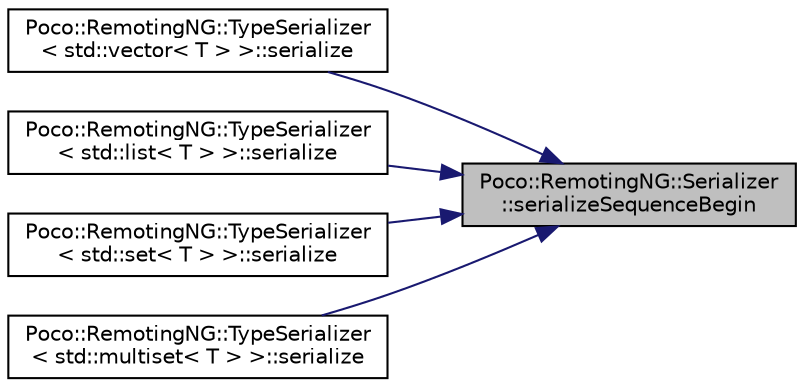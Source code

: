 digraph "Poco::RemotingNG::Serializer::serializeSequenceBegin"
{
 // LATEX_PDF_SIZE
  edge [fontname="Helvetica",fontsize="10",labelfontname="Helvetica",labelfontsize="10"];
  node [fontname="Helvetica",fontsize="10",shape=record];
  rankdir="RL";
  Node1 [label="Poco::RemotingNG::Serializer\l::serializeSequenceBegin",height=0.2,width=0.4,color="black", fillcolor="grey75", style="filled", fontcolor="black",tooltip="End serialization of a complex (structured) object."];
  Node1 -> Node2 [dir="back",color="midnightblue",fontsize="10",style="solid"];
  Node2 [label="Poco::RemotingNG::TypeSerializer\l\< std::vector\< T \> \>::serialize",height=0.2,width=0.4,color="black", fillcolor="white", style="filled",URL="$classPoco_1_1RemotingNG_1_1TypeSerializer_3_01std_1_1vector_3_01T_01_4_01_4.html#ad47d3570201175e39e361468c7f5ba13",tooltip=" "];
  Node1 -> Node3 [dir="back",color="midnightblue",fontsize="10",style="solid"];
  Node3 [label="Poco::RemotingNG::TypeSerializer\l\< std::list\< T \> \>::serialize",height=0.2,width=0.4,color="black", fillcolor="white", style="filled",URL="$classPoco_1_1RemotingNG_1_1TypeSerializer_3_01std_1_1list_3_01T_01_4_01_4.html#addf07d317e32100ed553f7c38762e907",tooltip=" "];
  Node1 -> Node4 [dir="back",color="midnightblue",fontsize="10",style="solid"];
  Node4 [label="Poco::RemotingNG::TypeSerializer\l\< std::set\< T \> \>::serialize",height=0.2,width=0.4,color="black", fillcolor="white", style="filled",URL="$classPoco_1_1RemotingNG_1_1TypeSerializer_3_01std_1_1set_3_01T_01_4_01_4.html#a8b271cde1bb096edff2611186657ebe8",tooltip=" "];
  Node1 -> Node5 [dir="back",color="midnightblue",fontsize="10",style="solid"];
  Node5 [label="Poco::RemotingNG::TypeSerializer\l\< std::multiset\< T \> \>::serialize",height=0.2,width=0.4,color="black", fillcolor="white", style="filled",URL="$classPoco_1_1RemotingNG_1_1TypeSerializer_3_01std_1_1multiset_3_01T_01_4_01_4.html#ad88350ebc923addb8af2d1181a329e49",tooltip=" "];
}
